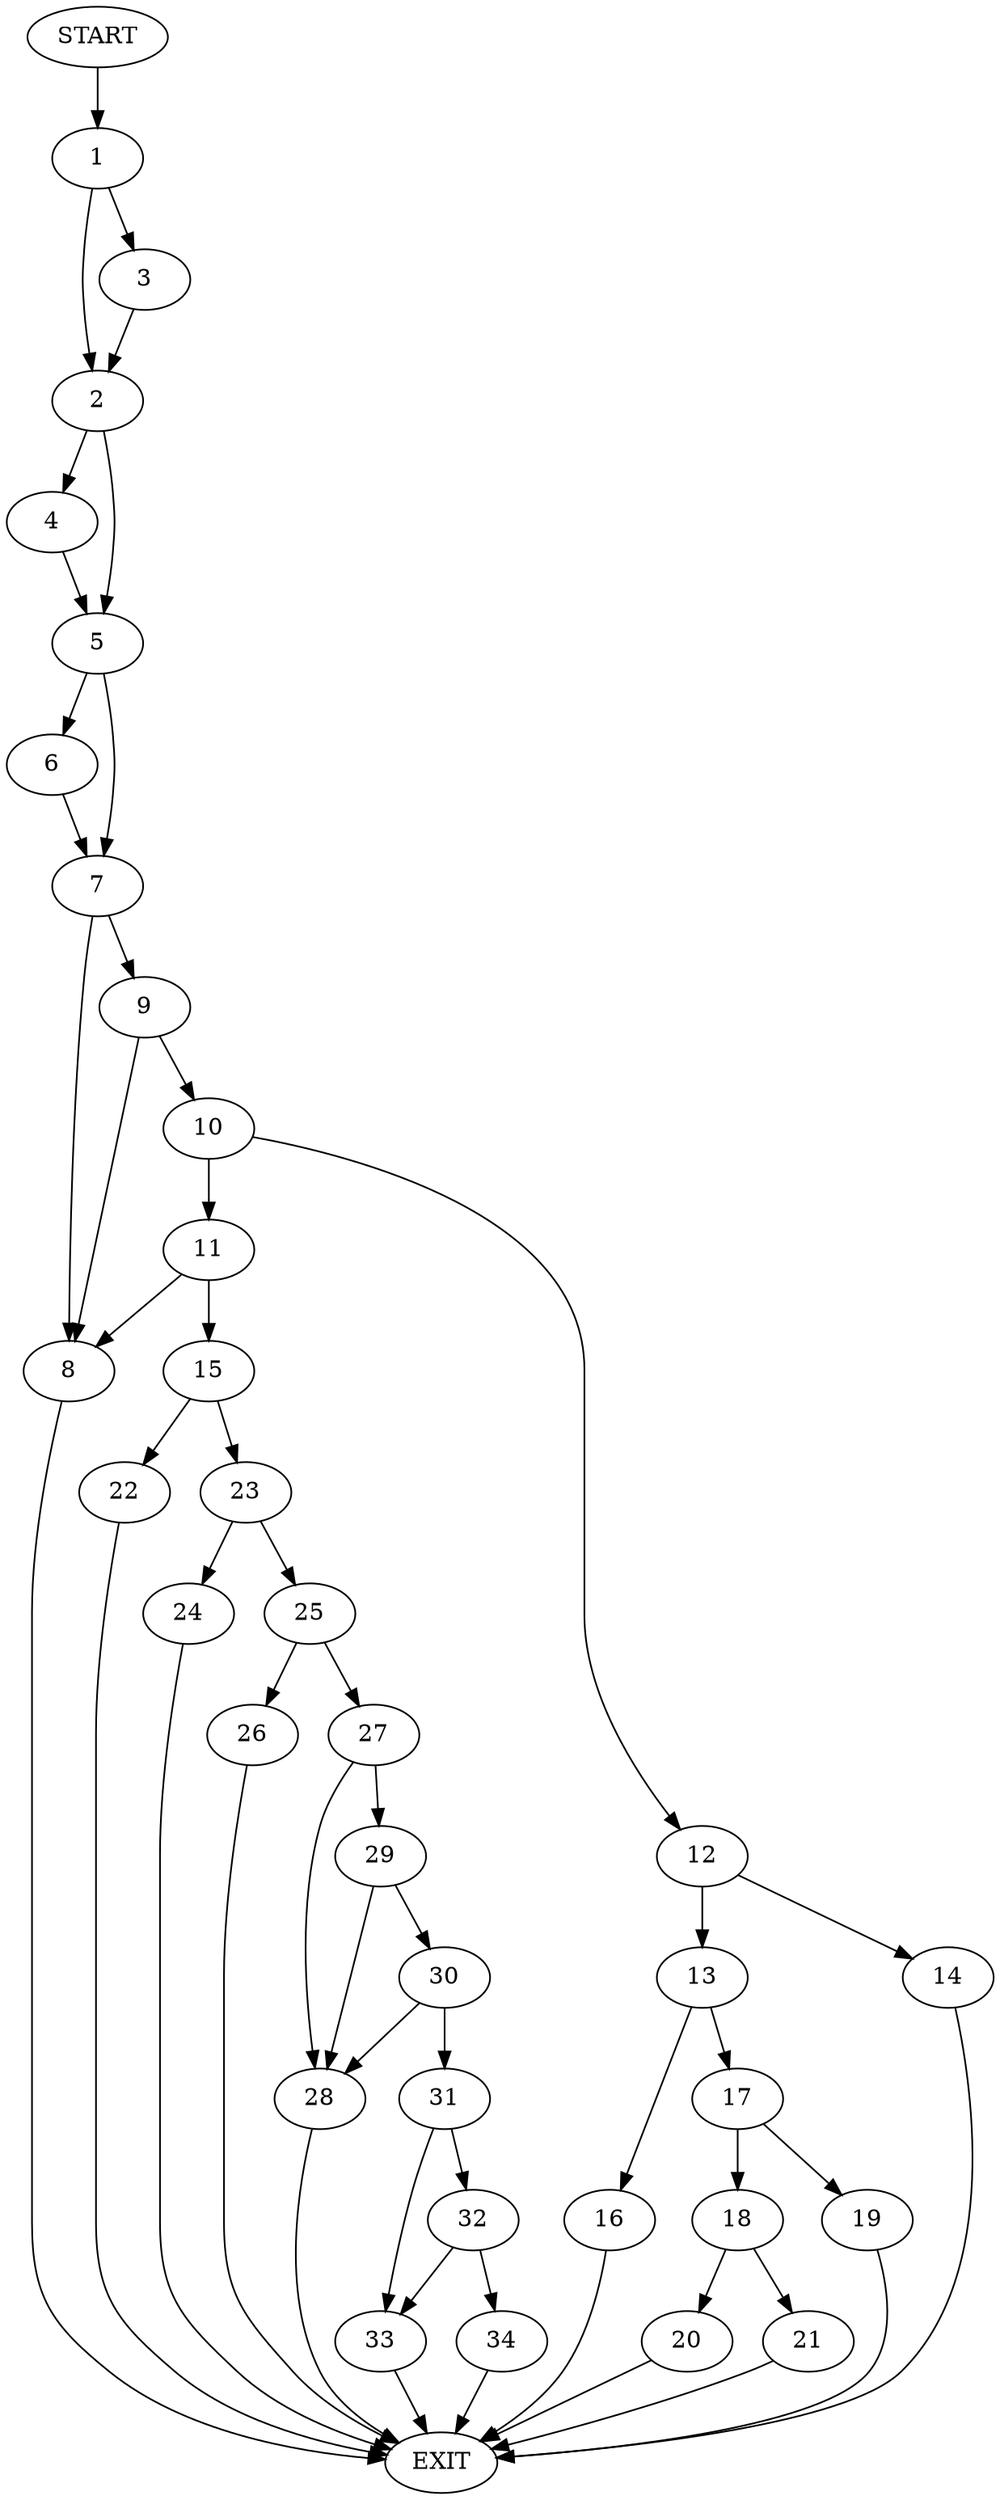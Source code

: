 digraph {
0 [label="START"]
35 [label="EXIT"]
0 -> 1
1 -> 2
1 -> 3
3 -> 2
2 -> 4
2 -> 5
5 -> 6
5 -> 7
4 -> 5
6 -> 7
7 -> 8
7 -> 9
8 -> 35
9 -> 10
9 -> 8
10 -> 11
10 -> 12
12 -> 13
12 -> 14
11 -> 15
11 -> 8
14 -> 35
13 -> 16
13 -> 17
16 -> 35
17 -> 18
17 -> 19
19 -> 35
18 -> 20
18 -> 21
21 -> 35
20 -> 35
15 -> 22
15 -> 23
22 -> 35
23 -> 24
23 -> 25
24 -> 35
25 -> 26
25 -> 27
26 -> 35
27 -> 28
27 -> 29
28 -> 35
29 -> 28
29 -> 30
30 -> 28
30 -> 31
31 -> 32
31 -> 33
32 -> 33
32 -> 34
33 -> 35
34 -> 35
}
